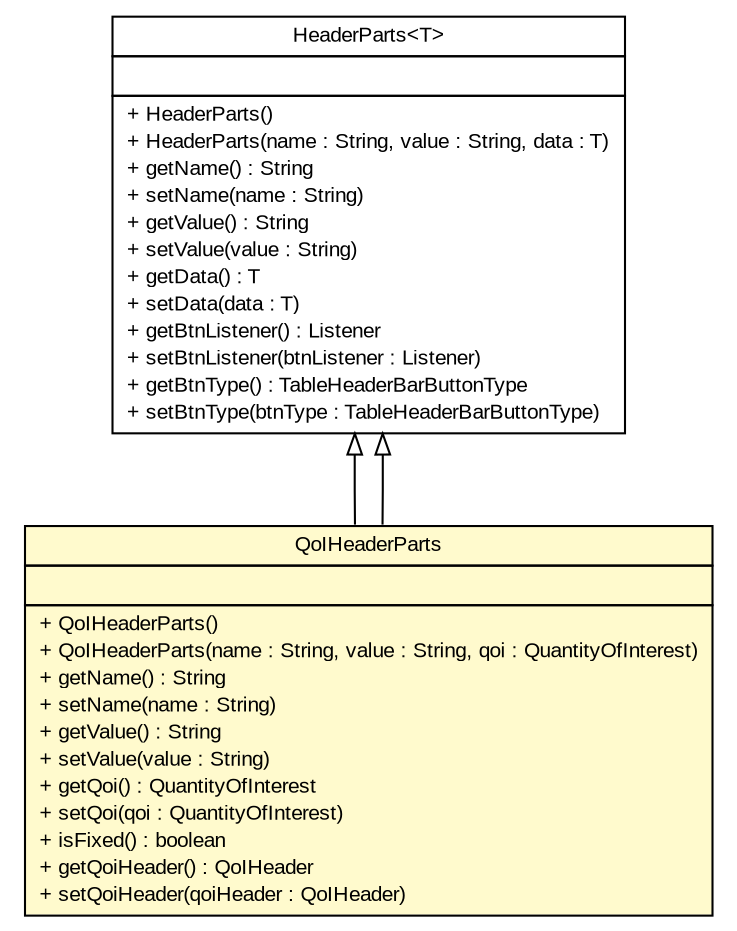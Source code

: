 #!/usr/local/bin/dot
#
# Class diagram 
# Generated by UMLGraph version R5_6-24-gf6e263 (http://www.umlgraph.org/)
#

digraph G {
	edge [fontname="arial",fontsize=10,labelfontname="arial",labelfontsize=10];
	node [fontname="arial",fontsize=10,shape=plaintext];
	nodesep=0.25;
	ranksep=0.5;
	// gov.sandia.cf.parts.model.HeaderParts<T>
	c358197 [label=<<table title="gov.sandia.cf.parts.model.HeaderParts" border="0" cellborder="1" cellspacing="0" cellpadding="2" port="p" href="./HeaderParts.html">
		<tr><td><table border="0" cellspacing="0" cellpadding="1">
<tr><td align="center" balign="center"> HeaderParts&lt;T&gt; </td></tr>
		</table></td></tr>
		<tr><td><table border="0" cellspacing="0" cellpadding="1">
<tr><td align="left" balign="left">  </td></tr>
		</table></td></tr>
		<tr><td><table border="0" cellspacing="0" cellpadding="1">
<tr><td align="left" balign="left"> + HeaderParts() </td></tr>
<tr><td align="left" balign="left"> + HeaderParts(name : String, value : String, data : T) </td></tr>
<tr><td align="left" balign="left"> + getName() : String </td></tr>
<tr><td align="left" balign="left"> + setName(name : String) </td></tr>
<tr><td align="left" balign="left"> + getValue() : String </td></tr>
<tr><td align="left" balign="left"> + setValue(value : String) </td></tr>
<tr><td align="left" balign="left"> + getData() : T </td></tr>
<tr><td align="left" balign="left"> + setData(data : T) </td></tr>
<tr><td align="left" balign="left"> + getBtnListener() : Listener </td></tr>
<tr><td align="left" balign="left"> + setBtnListener(btnListener : Listener) </td></tr>
<tr><td align="left" balign="left"> + getBtnType() : TableHeaderBarButtonType </td></tr>
<tr><td align="left" balign="left"> + setBtnType(btnType : TableHeaderBarButtonType) </td></tr>
		</table></td></tr>
		</table>>, URL="./HeaderParts.html", fontname="arial", fontcolor="black", fontsize=10.0];
	// gov.sandia.cf.parts.model.QoIHeaderParts
	c358198 [label=<<table title="gov.sandia.cf.parts.model.QoIHeaderParts" border="0" cellborder="1" cellspacing="0" cellpadding="2" port="p" bgcolor="lemonChiffon" href="./QoIHeaderParts.html">
		<tr><td><table border="0" cellspacing="0" cellpadding="1">
<tr><td align="center" balign="center"> QoIHeaderParts </td></tr>
		</table></td></tr>
		<tr><td><table border="0" cellspacing="0" cellpadding="1">
<tr><td align="left" balign="left">  </td></tr>
		</table></td></tr>
		<tr><td><table border="0" cellspacing="0" cellpadding="1">
<tr><td align="left" balign="left"> + QoIHeaderParts() </td></tr>
<tr><td align="left" balign="left"> + QoIHeaderParts(name : String, value : String, qoi : QuantityOfInterest) </td></tr>
<tr><td align="left" balign="left"> + getName() : String </td></tr>
<tr><td align="left" balign="left"> + setName(name : String) </td></tr>
<tr><td align="left" balign="left"> + getValue() : String </td></tr>
<tr><td align="left" balign="left"> + setValue(value : String) </td></tr>
<tr><td align="left" balign="left"> + getQoi() : QuantityOfInterest </td></tr>
<tr><td align="left" balign="left"> + setQoi(qoi : QuantityOfInterest) </td></tr>
<tr><td align="left" balign="left"> + isFixed() : boolean </td></tr>
<tr><td align="left" balign="left"> + getQoiHeader() : QoIHeader </td></tr>
<tr><td align="left" balign="left"> + setQoiHeader(qoiHeader : QoIHeader) </td></tr>
		</table></td></tr>
		</table>>, URL="./QoIHeaderParts.html", fontname="arial", fontcolor="black", fontsize=10.0];
	//gov.sandia.cf.parts.model.QoIHeaderParts extends gov.sandia.cf.parts.model.HeaderParts<gov.sandia.cf.model.QuantityOfInterest>
	c358197:p -> c358198:p [dir=back,arrowtail=empty];
	//gov.sandia.cf.parts.model.QoIHeaderParts extends gov.sandia.cf.parts.model.HeaderParts<gov.sandia.cf.model.QuantityOfInterest>
	c358197:p -> c358198:p [dir=back,arrowtail=empty];
}

